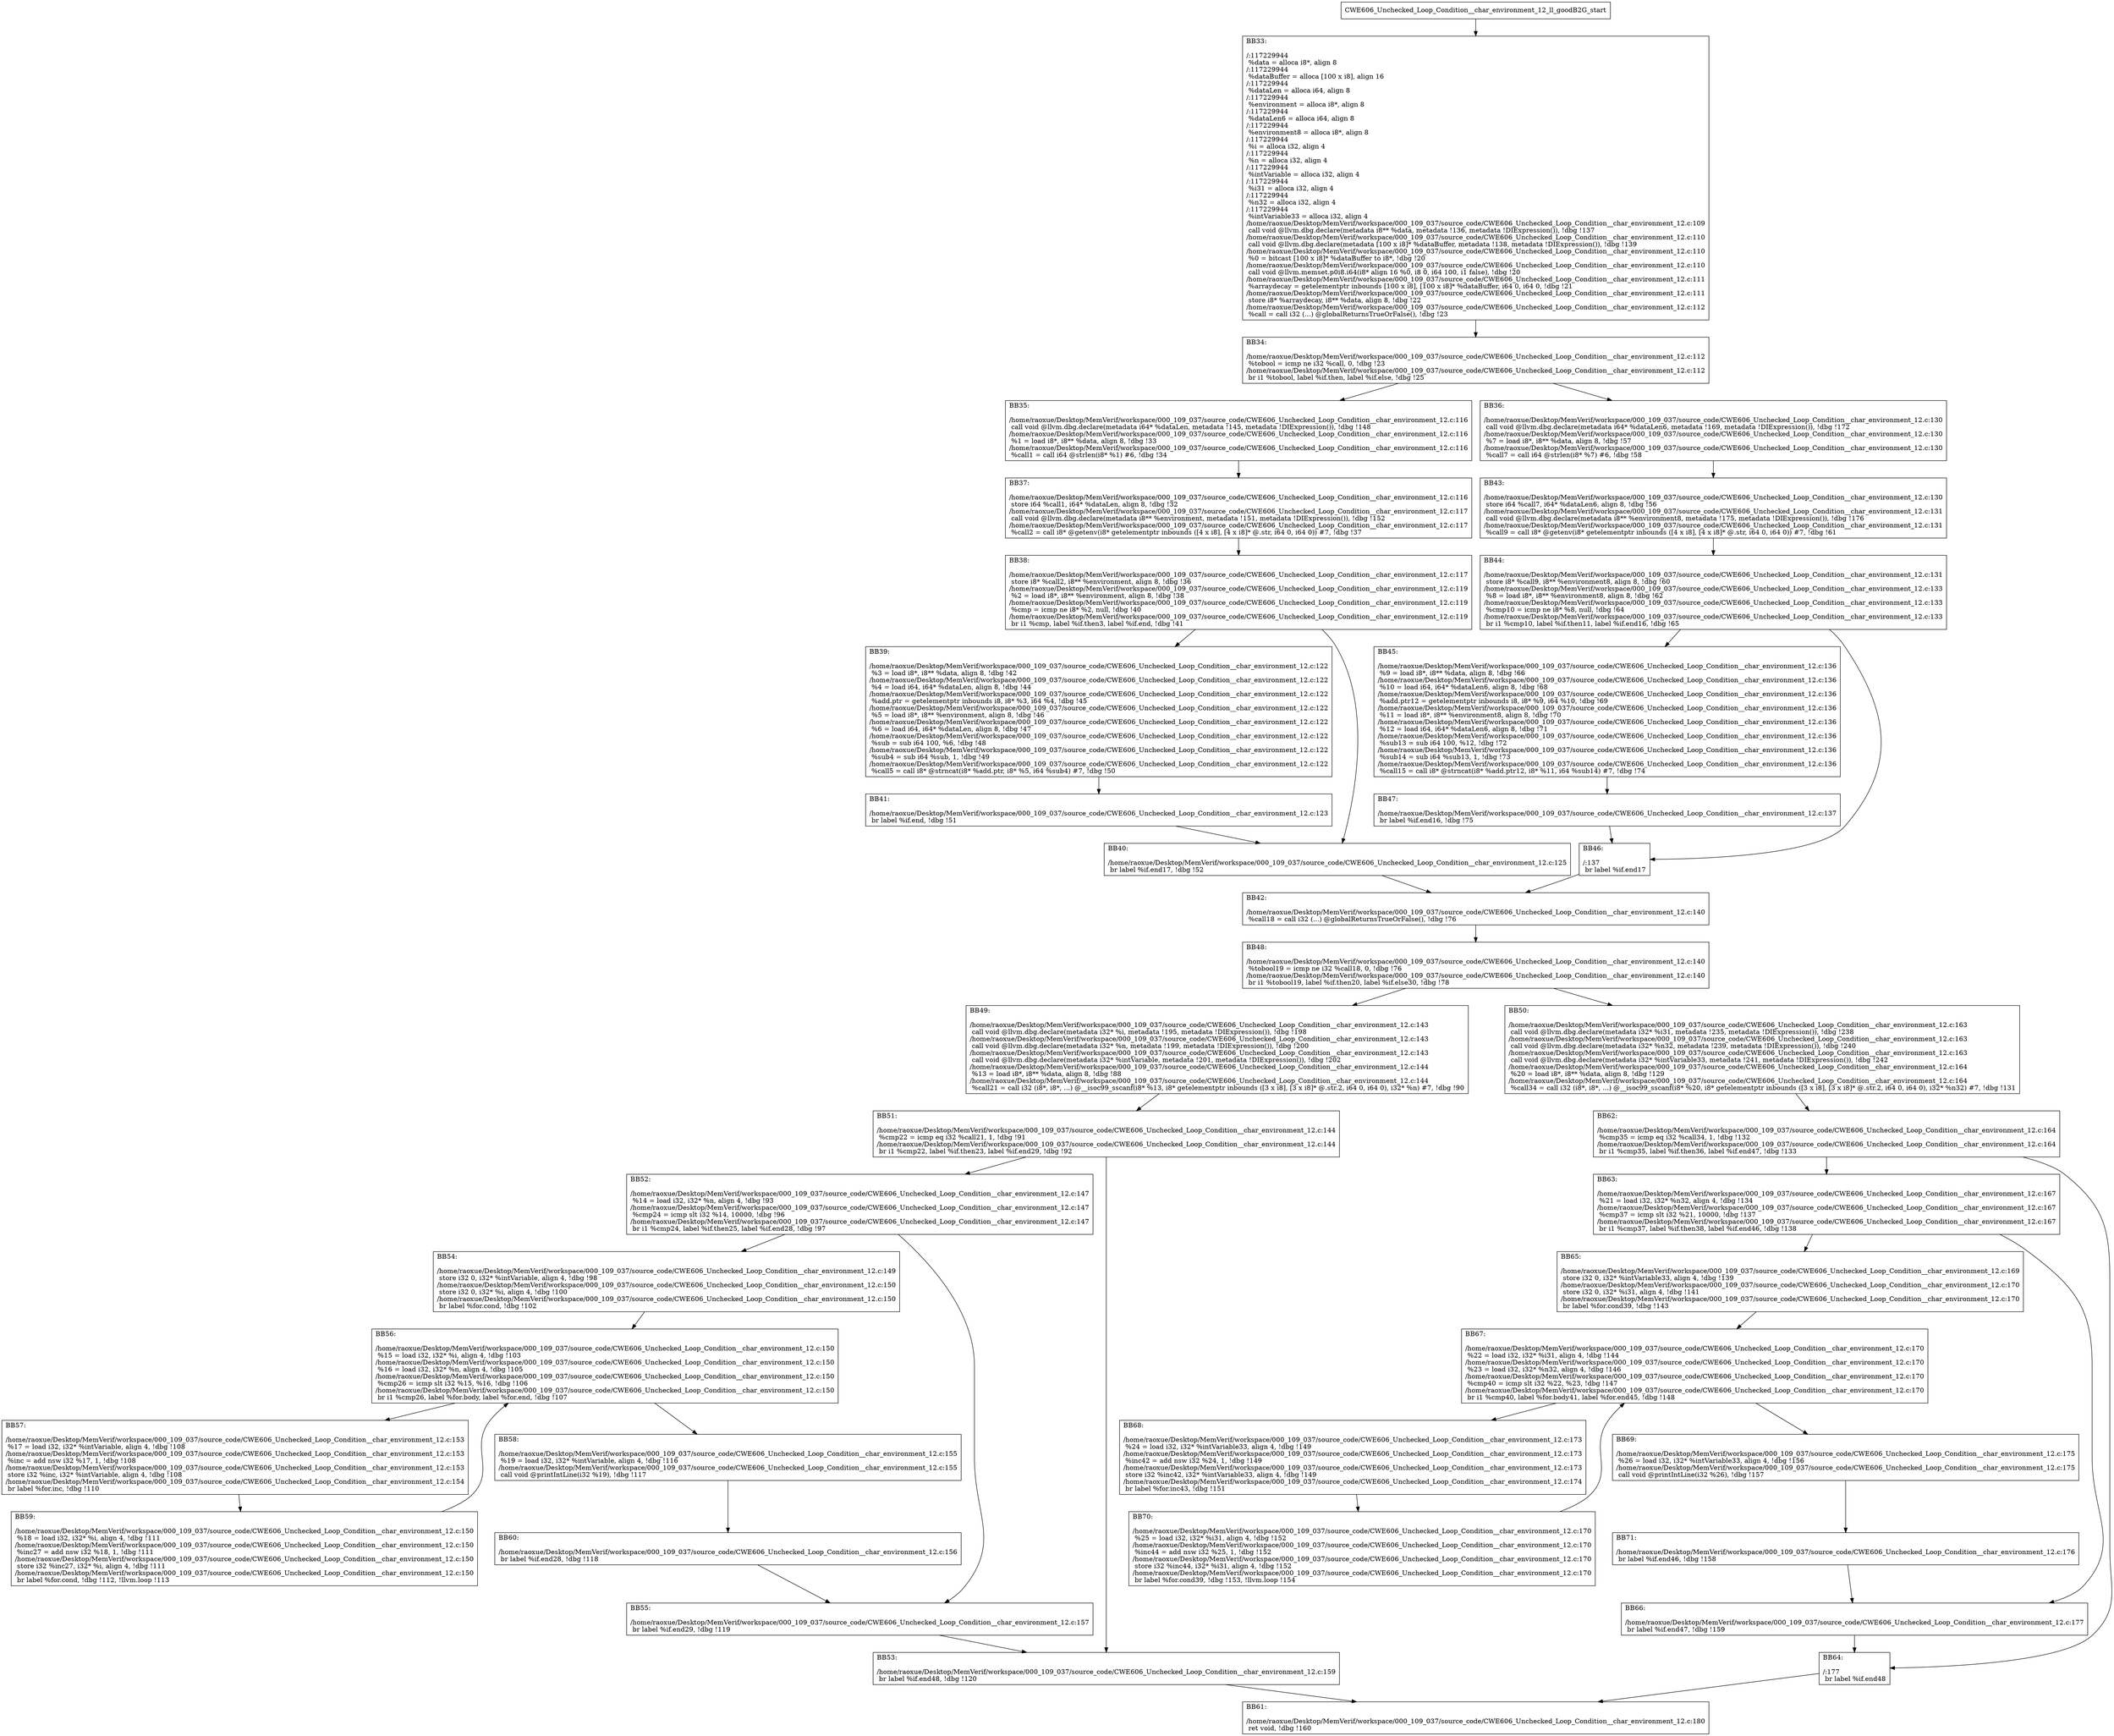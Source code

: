 digraph "CFG for'CWE606_Unchecked_Loop_Condition__char_environment_12_ll_goodB2G' function" {
	BBCWE606_Unchecked_Loop_Condition__char_environment_12_ll_goodB2G_start[shape=record,label="{CWE606_Unchecked_Loop_Condition__char_environment_12_ll_goodB2G_start}"];
	BBCWE606_Unchecked_Loop_Condition__char_environment_12_ll_goodB2G_start-> CWE606_Unchecked_Loop_Condition__char_environment_12_ll_goodB2GBB33;
	CWE606_Unchecked_Loop_Condition__char_environment_12_ll_goodB2GBB33 [shape=record, label="{BB33:\l\l/:117229944\l
  %data = alloca i8*, align 8\l
/:117229944\l
  %dataBuffer = alloca [100 x i8], align 16\l
/:117229944\l
  %dataLen = alloca i64, align 8\l
/:117229944\l
  %environment = alloca i8*, align 8\l
/:117229944\l
  %dataLen6 = alloca i64, align 8\l
/:117229944\l
  %environment8 = alloca i8*, align 8\l
/:117229944\l
  %i = alloca i32, align 4\l
/:117229944\l
  %n = alloca i32, align 4\l
/:117229944\l
  %intVariable = alloca i32, align 4\l
/:117229944\l
  %i31 = alloca i32, align 4\l
/:117229944\l
  %n32 = alloca i32, align 4\l
/:117229944\l
  %intVariable33 = alloca i32, align 4\l
/home/raoxue/Desktop/MemVerif/workspace/000_109_037/source_code/CWE606_Unchecked_Loop_Condition__char_environment_12.c:109\l
  call void @llvm.dbg.declare(metadata i8** %data, metadata !136, metadata !DIExpression()), !dbg !137\l
/home/raoxue/Desktop/MemVerif/workspace/000_109_037/source_code/CWE606_Unchecked_Loop_Condition__char_environment_12.c:110\l
  call void @llvm.dbg.declare(metadata [100 x i8]* %dataBuffer, metadata !138, metadata !DIExpression()), !dbg !139\l
/home/raoxue/Desktop/MemVerif/workspace/000_109_037/source_code/CWE606_Unchecked_Loop_Condition__char_environment_12.c:110\l
  %0 = bitcast [100 x i8]* %dataBuffer to i8*, !dbg !20\l
/home/raoxue/Desktop/MemVerif/workspace/000_109_037/source_code/CWE606_Unchecked_Loop_Condition__char_environment_12.c:110\l
  call void @llvm.memset.p0i8.i64(i8* align 16 %0, i8 0, i64 100, i1 false), !dbg !20\l
/home/raoxue/Desktop/MemVerif/workspace/000_109_037/source_code/CWE606_Unchecked_Loop_Condition__char_environment_12.c:111\l
  %arraydecay = getelementptr inbounds [100 x i8], [100 x i8]* %dataBuffer, i64 0, i64 0, !dbg !21\l
/home/raoxue/Desktop/MemVerif/workspace/000_109_037/source_code/CWE606_Unchecked_Loop_Condition__char_environment_12.c:111\l
  store i8* %arraydecay, i8** %data, align 8, !dbg !22\l
/home/raoxue/Desktop/MemVerif/workspace/000_109_037/source_code/CWE606_Unchecked_Loop_Condition__char_environment_12.c:112\l
  %call = call i32 (...) @globalReturnsTrueOrFalse(), !dbg !23\l
}"];
	CWE606_Unchecked_Loop_Condition__char_environment_12_ll_goodB2GBB33-> CWE606_Unchecked_Loop_Condition__char_environment_12_ll_goodB2GBB34;
	CWE606_Unchecked_Loop_Condition__char_environment_12_ll_goodB2GBB34 [shape=record, label="{BB34:\l\l/home/raoxue/Desktop/MemVerif/workspace/000_109_037/source_code/CWE606_Unchecked_Loop_Condition__char_environment_12.c:112\l
  %tobool = icmp ne i32 %call, 0, !dbg !23\l
/home/raoxue/Desktop/MemVerif/workspace/000_109_037/source_code/CWE606_Unchecked_Loop_Condition__char_environment_12.c:112\l
  br i1 %tobool, label %if.then, label %if.else, !dbg !25\l
}"];
	CWE606_Unchecked_Loop_Condition__char_environment_12_ll_goodB2GBB34-> CWE606_Unchecked_Loop_Condition__char_environment_12_ll_goodB2GBB35;
	CWE606_Unchecked_Loop_Condition__char_environment_12_ll_goodB2GBB34-> CWE606_Unchecked_Loop_Condition__char_environment_12_ll_goodB2GBB36;
	CWE606_Unchecked_Loop_Condition__char_environment_12_ll_goodB2GBB35 [shape=record, label="{BB35:\l\l/home/raoxue/Desktop/MemVerif/workspace/000_109_037/source_code/CWE606_Unchecked_Loop_Condition__char_environment_12.c:116\l
  call void @llvm.dbg.declare(metadata i64* %dataLen, metadata !145, metadata !DIExpression()), !dbg !148\l
/home/raoxue/Desktop/MemVerif/workspace/000_109_037/source_code/CWE606_Unchecked_Loop_Condition__char_environment_12.c:116\l
  %1 = load i8*, i8** %data, align 8, !dbg !33\l
/home/raoxue/Desktop/MemVerif/workspace/000_109_037/source_code/CWE606_Unchecked_Loop_Condition__char_environment_12.c:116\l
  %call1 = call i64 @strlen(i8* %1) #6, !dbg !34\l
}"];
	CWE606_Unchecked_Loop_Condition__char_environment_12_ll_goodB2GBB35-> CWE606_Unchecked_Loop_Condition__char_environment_12_ll_goodB2GBB37;
	CWE606_Unchecked_Loop_Condition__char_environment_12_ll_goodB2GBB37 [shape=record, label="{BB37:\l\l/home/raoxue/Desktop/MemVerif/workspace/000_109_037/source_code/CWE606_Unchecked_Loop_Condition__char_environment_12.c:116\l
  store i64 %call1, i64* %dataLen, align 8, !dbg !32\l
/home/raoxue/Desktop/MemVerif/workspace/000_109_037/source_code/CWE606_Unchecked_Loop_Condition__char_environment_12.c:117\l
  call void @llvm.dbg.declare(metadata i8** %environment, metadata !151, metadata !DIExpression()), !dbg !152\l
/home/raoxue/Desktop/MemVerif/workspace/000_109_037/source_code/CWE606_Unchecked_Loop_Condition__char_environment_12.c:117\l
  %call2 = call i8* @getenv(i8* getelementptr inbounds ([4 x i8], [4 x i8]* @.str, i64 0, i64 0)) #7, !dbg !37\l
}"];
	CWE606_Unchecked_Loop_Condition__char_environment_12_ll_goodB2GBB37-> CWE606_Unchecked_Loop_Condition__char_environment_12_ll_goodB2GBB38;
	CWE606_Unchecked_Loop_Condition__char_environment_12_ll_goodB2GBB38 [shape=record, label="{BB38:\l\l/home/raoxue/Desktop/MemVerif/workspace/000_109_037/source_code/CWE606_Unchecked_Loop_Condition__char_environment_12.c:117\l
  store i8* %call2, i8** %environment, align 8, !dbg !36\l
/home/raoxue/Desktop/MemVerif/workspace/000_109_037/source_code/CWE606_Unchecked_Loop_Condition__char_environment_12.c:119\l
  %2 = load i8*, i8** %environment, align 8, !dbg !38\l
/home/raoxue/Desktop/MemVerif/workspace/000_109_037/source_code/CWE606_Unchecked_Loop_Condition__char_environment_12.c:119\l
  %cmp = icmp ne i8* %2, null, !dbg !40\l
/home/raoxue/Desktop/MemVerif/workspace/000_109_037/source_code/CWE606_Unchecked_Loop_Condition__char_environment_12.c:119\l
  br i1 %cmp, label %if.then3, label %if.end, !dbg !41\l
}"];
	CWE606_Unchecked_Loop_Condition__char_environment_12_ll_goodB2GBB38-> CWE606_Unchecked_Loop_Condition__char_environment_12_ll_goodB2GBB39;
	CWE606_Unchecked_Loop_Condition__char_environment_12_ll_goodB2GBB38-> CWE606_Unchecked_Loop_Condition__char_environment_12_ll_goodB2GBB40;
	CWE606_Unchecked_Loop_Condition__char_environment_12_ll_goodB2GBB39 [shape=record, label="{BB39:\l\l/home/raoxue/Desktop/MemVerif/workspace/000_109_037/source_code/CWE606_Unchecked_Loop_Condition__char_environment_12.c:122\l
  %3 = load i8*, i8** %data, align 8, !dbg !42\l
/home/raoxue/Desktop/MemVerif/workspace/000_109_037/source_code/CWE606_Unchecked_Loop_Condition__char_environment_12.c:122\l
  %4 = load i64, i64* %dataLen, align 8, !dbg !44\l
/home/raoxue/Desktop/MemVerif/workspace/000_109_037/source_code/CWE606_Unchecked_Loop_Condition__char_environment_12.c:122\l
  %add.ptr = getelementptr inbounds i8, i8* %3, i64 %4, !dbg !45\l
/home/raoxue/Desktop/MemVerif/workspace/000_109_037/source_code/CWE606_Unchecked_Loop_Condition__char_environment_12.c:122\l
  %5 = load i8*, i8** %environment, align 8, !dbg !46\l
/home/raoxue/Desktop/MemVerif/workspace/000_109_037/source_code/CWE606_Unchecked_Loop_Condition__char_environment_12.c:122\l
  %6 = load i64, i64* %dataLen, align 8, !dbg !47\l
/home/raoxue/Desktop/MemVerif/workspace/000_109_037/source_code/CWE606_Unchecked_Loop_Condition__char_environment_12.c:122\l
  %sub = sub i64 100, %6, !dbg !48\l
/home/raoxue/Desktop/MemVerif/workspace/000_109_037/source_code/CWE606_Unchecked_Loop_Condition__char_environment_12.c:122\l
  %sub4 = sub i64 %sub, 1, !dbg !49\l
/home/raoxue/Desktop/MemVerif/workspace/000_109_037/source_code/CWE606_Unchecked_Loop_Condition__char_environment_12.c:122\l
  %call5 = call i8* @strncat(i8* %add.ptr, i8* %5, i64 %sub4) #7, !dbg !50\l
}"];
	CWE606_Unchecked_Loop_Condition__char_environment_12_ll_goodB2GBB39-> CWE606_Unchecked_Loop_Condition__char_environment_12_ll_goodB2GBB41;
	CWE606_Unchecked_Loop_Condition__char_environment_12_ll_goodB2GBB41 [shape=record, label="{BB41:\l\l/home/raoxue/Desktop/MemVerif/workspace/000_109_037/source_code/CWE606_Unchecked_Loop_Condition__char_environment_12.c:123\l
  br label %if.end, !dbg !51\l
}"];
	CWE606_Unchecked_Loop_Condition__char_environment_12_ll_goodB2GBB41-> CWE606_Unchecked_Loop_Condition__char_environment_12_ll_goodB2GBB40;
	CWE606_Unchecked_Loop_Condition__char_environment_12_ll_goodB2GBB40 [shape=record, label="{BB40:\l\l/home/raoxue/Desktop/MemVerif/workspace/000_109_037/source_code/CWE606_Unchecked_Loop_Condition__char_environment_12.c:125\l
  br label %if.end17, !dbg !52\l
}"];
	CWE606_Unchecked_Loop_Condition__char_environment_12_ll_goodB2GBB40-> CWE606_Unchecked_Loop_Condition__char_environment_12_ll_goodB2GBB42;
	CWE606_Unchecked_Loop_Condition__char_environment_12_ll_goodB2GBB36 [shape=record, label="{BB36:\l\l/home/raoxue/Desktop/MemVerif/workspace/000_109_037/source_code/CWE606_Unchecked_Loop_Condition__char_environment_12.c:130\l
  call void @llvm.dbg.declare(metadata i64* %dataLen6, metadata !169, metadata !DIExpression()), !dbg !172\l
/home/raoxue/Desktop/MemVerif/workspace/000_109_037/source_code/CWE606_Unchecked_Loop_Condition__char_environment_12.c:130\l
  %7 = load i8*, i8** %data, align 8, !dbg !57\l
/home/raoxue/Desktop/MemVerif/workspace/000_109_037/source_code/CWE606_Unchecked_Loop_Condition__char_environment_12.c:130\l
  %call7 = call i64 @strlen(i8* %7) #6, !dbg !58\l
}"];
	CWE606_Unchecked_Loop_Condition__char_environment_12_ll_goodB2GBB36-> CWE606_Unchecked_Loop_Condition__char_environment_12_ll_goodB2GBB43;
	CWE606_Unchecked_Loop_Condition__char_environment_12_ll_goodB2GBB43 [shape=record, label="{BB43:\l\l/home/raoxue/Desktop/MemVerif/workspace/000_109_037/source_code/CWE606_Unchecked_Loop_Condition__char_environment_12.c:130\l
  store i64 %call7, i64* %dataLen6, align 8, !dbg !56\l
/home/raoxue/Desktop/MemVerif/workspace/000_109_037/source_code/CWE606_Unchecked_Loop_Condition__char_environment_12.c:131\l
  call void @llvm.dbg.declare(metadata i8** %environment8, metadata !175, metadata !DIExpression()), !dbg !176\l
/home/raoxue/Desktop/MemVerif/workspace/000_109_037/source_code/CWE606_Unchecked_Loop_Condition__char_environment_12.c:131\l
  %call9 = call i8* @getenv(i8* getelementptr inbounds ([4 x i8], [4 x i8]* @.str, i64 0, i64 0)) #7, !dbg !61\l
}"];
	CWE606_Unchecked_Loop_Condition__char_environment_12_ll_goodB2GBB43-> CWE606_Unchecked_Loop_Condition__char_environment_12_ll_goodB2GBB44;
	CWE606_Unchecked_Loop_Condition__char_environment_12_ll_goodB2GBB44 [shape=record, label="{BB44:\l\l/home/raoxue/Desktop/MemVerif/workspace/000_109_037/source_code/CWE606_Unchecked_Loop_Condition__char_environment_12.c:131\l
  store i8* %call9, i8** %environment8, align 8, !dbg !60\l
/home/raoxue/Desktop/MemVerif/workspace/000_109_037/source_code/CWE606_Unchecked_Loop_Condition__char_environment_12.c:133\l
  %8 = load i8*, i8** %environment8, align 8, !dbg !62\l
/home/raoxue/Desktop/MemVerif/workspace/000_109_037/source_code/CWE606_Unchecked_Loop_Condition__char_environment_12.c:133\l
  %cmp10 = icmp ne i8* %8, null, !dbg !64\l
/home/raoxue/Desktop/MemVerif/workspace/000_109_037/source_code/CWE606_Unchecked_Loop_Condition__char_environment_12.c:133\l
  br i1 %cmp10, label %if.then11, label %if.end16, !dbg !65\l
}"];
	CWE606_Unchecked_Loop_Condition__char_environment_12_ll_goodB2GBB44-> CWE606_Unchecked_Loop_Condition__char_environment_12_ll_goodB2GBB45;
	CWE606_Unchecked_Loop_Condition__char_environment_12_ll_goodB2GBB44-> CWE606_Unchecked_Loop_Condition__char_environment_12_ll_goodB2GBB46;
	CWE606_Unchecked_Loop_Condition__char_environment_12_ll_goodB2GBB45 [shape=record, label="{BB45:\l\l/home/raoxue/Desktop/MemVerif/workspace/000_109_037/source_code/CWE606_Unchecked_Loop_Condition__char_environment_12.c:136\l
  %9 = load i8*, i8** %data, align 8, !dbg !66\l
/home/raoxue/Desktop/MemVerif/workspace/000_109_037/source_code/CWE606_Unchecked_Loop_Condition__char_environment_12.c:136\l
  %10 = load i64, i64* %dataLen6, align 8, !dbg !68\l
/home/raoxue/Desktop/MemVerif/workspace/000_109_037/source_code/CWE606_Unchecked_Loop_Condition__char_environment_12.c:136\l
  %add.ptr12 = getelementptr inbounds i8, i8* %9, i64 %10, !dbg !69\l
/home/raoxue/Desktop/MemVerif/workspace/000_109_037/source_code/CWE606_Unchecked_Loop_Condition__char_environment_12.c:136\l
  %11 = load i8*, i8** %environment8, align 8, !dbg !70\l
/home/raoxue/Desktop/MemVerif/workspace/000_109_037/source_code/CWE606_Unchecked_Loop_Condition__char_environment_12.c:136\l
  %12 = load i64, i64* %dataLen6, align 8, !dbg !71\l
/home/raoxue/Desktop/MemVerif/workspace/000_109_037/source_code/CWE606_Unchecked_Loop_Condition__char_environment_12.c:136\l
  %sub13 = sub i64 100, %12, !dbg !72\l
/home/raoxue/Desktop/MemVerif/workspace/000_109_037/source_code/CWE606_Unchecked_Loop_Condition__char_environment_12.c:136\l
  %sub14 = sub i64 %sub13, 1, !dbg !73\l
/home/raoxue/Desktop/MemVerif/workspace/000_109_037/source_code/CWE606_Unchecked_Loop_Condition__char_environment_12.c:136\l
  %call15 = call i8* @strncat(i8* %add.ptr12, i8* %11, i64 %sub14) #7, !dbg !74\l
}"];
	CWE606_Unchecked_Loop_Condition__char_environment_12_ll_goodB2GBB45-> CWE606_Unchecked_Loop_Condition__char_environment_12_ll_goodB2GBB47;
	CWE606_Unchecked_Loop_Condition__char_environment_12_ll_goodB2GBB47 [shape=record, label="{BB47:\l\l/home/raoxue/Desktop/MemVerif/workspace/000_109_037/source_code/CWE606_Unchecked_Loop_Condition__char_environment_12.c:137\l
  br label %if.end16, !dbg !75\l
}"];
	CWE606_Unchecked_Loop_Condition__char_environment_12_ll_goodB2GBB47-> CWE606_Unchecked_Loop_Condition__char_environment_12_ll_goodB2GBB46;
	CWE606_Unchecked_Loop_Condition__char_environment_12_ll_goodB2GBB46 [shape=record, label="{BB46:\l\l/:137\l
  br label %if.end17\l
}"];
	CWE606_Unchecked_Loop_Condition__char_environment_12_ll_goodB2GBB46-> CWE606_Unchecked_Loop_Condition__char_environment_12_ll_goodB2GBB42;
	CWE606_Unchecked_Loop_Condition__char_environment_12_ll_goodB2GBB42 [shape=record, label="{BB42:\l\l/home/raoxue/Desktop/MemVerif/workspace/000_109_037/source_code/CWE606_Unchecked_Loop_Condition__char_environment_12.c:140\l
  %call18 = call i32 (...) @globalReturnsTrueOrFalse(), !dbg !76\l
}"];
	CWE606_Unchecked_Loop_Condition__char_environment_12_ll_goodB2GBB42-> CWE606_Unchecked_Loop_Condition__char_environment_12_ll_goodB2GBB48;
	CWE606_Unchecked_Loop_Condition__char_environment_12_ll_goodB2GBB48 [shape=record, label="{BB48:\l\l/home/raoxue/Desktop/MemVerif/workspace/000_109_037/source_code/CWE606_Unchecked_Loop_Condition__char_environment_12.c:140\l
  %tobool19 = icmp ne i32 %call18, 0, !dbg !76\l
/home/raoxue/Desktop/MemVerif/workspace/000_109_037/source_code/CWE606_Unchecked_Loop_Condition__char_environment_12.c:140\l
  br i1 %tobool19, label %if.then20, label %if.else30, !dbg !78\l
}"];
	CWE606_Unchecked_Loop_Condition__char_environment_12_ll_goodB2GBB48-> CWE606_Unchecked_Loop_Condition__char_environment_12_ll_goodB2GBB49;
	CWE606_Unchecked_Loop_Condition__char_environment_12_ll_goodB2GBB48-> CWE606_Unchecked_Loop_Condition__char_environment_12_ll_goodB2GBB50;
	CWE606_Unchecked_Loop_Condition__char_environment_12_ll_goodB2GBB49 [shape=record, label="{BB49:\l\l/home/raoxue/Desktop/MemVerif/workspace/000_109_037/source_code/CWE606_Unchecked_Loop_Condition__char_environment_12.c:143\l
  call void @llvm.dbg.declare(metadata i32* %i, metadata !195, metadata !DIExpression()), !dbg !198\l
/home/raoxue/Desktop/MemVerif/workspace/000_109_037/source_code/CWE606_Unchecked_Loop_Condition__char_environment_12.c:143\l
  call void @llvm.dbg.declare(metadata i32* %n, metadata !199, metadata !DIExpression()), !dbg !200\l
/home/raoxue/Desktop/MemVerif/workspace/000_109_037/source_code/CWE606_Unchecked_Loop_Condition__char_environment_12.c:143\l
  call void @llvm.dbg.declare(metadata i32* %intVariable, metadata !201, metadata !DIExpression()), !dbg !202\l
/home/raoxue/Desktop/MemVerif/workspace/000_109_037/source_code/CWE606_Unchecked_Loop_Condition__char_environment_12.c:144\l
  %13 = load i8*, i8** %data, align 8, !dbg !88\l
/home/raoxue/Desktop/MemVerif/workspace/000_109_037/source_code/CWE606_Unchecked_Loop_Condition__char_environment_12.c:144\l
  %call21 = call i32 (i8*, i8*, ...) @__isoc99_sscanf(i8* %13, i8* getelementptr inbounds ([3 x i8], [3 x i8]* @.str.2, i64 0, i64 0), i32* %n) #7, !dbg !90\l
}"];
	CWE606_Unchecked_Loop_Condition__char_environment_12_ll_goodB2GBB49-> CWE606_Unchecked_Loop_Condition__char_environment_12_ll_goodB2GBB51;
	CWE606_Unchecked_Loop_Condition__char_environment_12_ll_goodB2GBB51 [shape=record, label="{BB51:\l\l/home/raoxue/Desktop/MemVerif/workspace/000_109_037/source_code/CWE606_Unchecked_Loop_Condition__char_environment_12.c:144\l
  %cmp22 = icmp eq i32 %call21, 1, !dbg !91\l
/home/raoxue/Desktop/MemVerif/workspace/000_109_037/source_code/CWE606_Unchecked_Loop_Condition__char_environment_12.c:144\l
  br i1 %cmp22, label %if.then23, label %if.end29, !dbg !92\l
}"];
	CWE606_Unchecked_Loop_Condition__char_environment_12_ll_goodB2GBB51-> CWE606_Unchecked_Loop_Condition__char_environment_12_ll_goodB2GBB52;
	CWE606_Unchecked_Loop_Condition__char_environment_12_ll_goodB2GBB51-> CWE606_Unchecked_Loop_Condition__char_environment_12_ll_goodB2GBB53;
	CWE606_Unchecked_Loop_Condition__char_environment_12_ll_goodB2GBB52 [shape=record, label="{BB52:\l\l/home/raoxue/Desktop/MemVerif/workspace/000_109_037/source_code/CWE606_Unchecked_Loop_Condition__char_environment_12.c:147\l
  %14 = load i32, i32* %n, align 4, !dbg !93\l
/home/raoxue/Desktop/MemVerif/workspace/000_109_037/source_code/CWE606_Unchecked_Loop_Condition__char_environment_12.c:147\l
  %cmp24 = icmp slt i32 %14, 10000, !dbg !96\l
/home/raoxue/Desktop/MemVerif/workspace/000_109_037/source_code/CWE606_Unchecked_Loop_Condition__char_environment_12.c:147\l
  br i1 %cmp24, label %if.then25, label %if.end28, !dbg !97\l
}"];
	CWE606_Unchecked_Loop_Condition__char_environment_12_ll_goodB2GBB52-> CWE606_Unchecked_Loop_Condition__char_environment_12_ll_goodB2GBB54;
	CWE606_Unchecked_Loop_Condition__char_environment_12_ll_goodB2GBB52-> CWE606_Unchecked_Loop_Condition__char_environment_12_ll_goodB2GBB55;
	CWE606_Unchecked_Loop_Condition__char_environment_12_ll_goodB2GBB54 [shape=record, label="{BB54:\l\l/home/raoxue/Desktop/MemVerif/workspace/000_109_037/source_code/CWE606_Unchecked_Loop_Condition__char_environment_12.c:149\l
  store i32 0, i32* %intVariable, align 4, !dbg !98\l
/home/raoxue/Desktop/MemVerif/workspace/000_109_037/source_code/CWE606_Unchecked_Loop_Condition__char_environment_12.c:150\l
  store i32 0, i32* %i, align 4, !dbg !100\l
/home/raoxue/Desktop/MemVerif/workspace/000_109_037/source_code/CWE606_Unchecked_Loop_Condition__char_environment_12.c:150\l
  br label %for.cond, !dbg !102\l
}"];
	CWE606_Unchecked_Loop_Condition__char_environment_12_ll_goodB2GBB54-> CWE606_Unchecked_Loop_Condition__char_environment_12_ll_goodB2GBB56;
	CWE606_Unchecked_Loop_Condition__char_environment_12_ll_goodB2GBB56 [shape=record, label="{BB56:\l\l/home/raoxue/Desktop/MemVerif/workspace/000_109_037/source_code/CWE606_Unchecked_Loop_Condition__char_environment_12.c:150\l
  %15 = load i32, i32* %i, align 4, !dbg !103\l
/home/raoxue/Desktop/MemVerif/workspace/000_109_037/source_code/CWE606_Unchecked_Loop_Condition__char_environment_12.c:150\l
  %16 = load i32, i32* %n, align 4, !dbg !105\l
/home/raoxue/Desktop/MemVerif/workspace/000_109_037/source_code/CWE606_Unchecked_Loop_Condition__char_environment_12.c:150\l
  %cmp26 = icmp slt i32 %15, %16, !dbg !106\l
/home/raoxue/Desktop/MemVerif/workspace/000_109_037/source_code/CWE606_Unchecked_Loop_Condition__char_environment_12.c:150\l
  br i1 %cmp26, label %for.body, label %for.end, !dbg !107\l
}"];
	CWE606_Unchecked_Loop_Condition__char_environment_12_ll_goodB2GBB56-> CWE606_Unchecked_Loop_Condition__char_environment_12_ll_goodB2GBB57;
	CWE606_Unchecked_Loop_Condition__char_environment_12_ll_goodB2GBB56-> CWE606_Unchecked_Loop_Condition__char_environment_12_ll_goodB2GBB58;
	CWE606_Unchecked_Loop_Condition__char_environment_12_ll_goodB2GBB57 [shape=record, label="{BB57:\l\l/home/raoxue/Desktop/MemVerif/workspace/000_109_037/source_code/CWE606_Unchecked_Loop_Condition__char_environment_12.c:153\l
  %17 = load i32, i32* %intVariable, align 4, !dbg !108\l
/home/raoxue/Desktop/MemVerif/workspace/000_109_037/source_code/CWE606_Unchecked_Loop_Condition__char_environment_12.c:153\l
  %inc = add nsw i32 %17, 1, !dbg !108\l
/home/raoxue/Desktop/MemVerif/workspace/000_109_037/source_code/CWE606_Unchecked_Loop_Condition__char_environment_12.c:153\l
  store i32 %inc, i32* %intVariable, align 4, !dbg !108\l
/home/raoxue/Desktop/MemVerif/workspace/000_109_037/source_code/CWE606_Unchecked_Loop_Condition__char_environment_12.c:154\l
  br label %for.inc, !dbg !110\l
}"];
	CWE606_Unchecked_Loop_Condition__char_environment_12_ll_goodB2GBB57-> CWE606_Unchecked_Loop_Condition__char_environment_12_ll_goodB2GBB59;
	CWE606_Unchecked_Loop_Condition__char_environment_12_ll_goodB2GBB59 [shape=record, label="{BB59:\l\l/home/raoxue/Desktop/MemVerif/workspace/000_109_037/source_code/CWE606_Unchecked_Loop_Condition__char_environment_12.c:150\l
  %18 = load i32, i32* %i, align 4, !dbg !111\l
/home/raoxue/Desktop/MemVerif/workspace/000_109_037/source_code/CWE606_Unchecked_Loop_Condition__char_environment_12.c:150\l
  %inc27 = add nsw i32 %18, 1, !dbg !111\l
/home/raoxue/Desktop/MemVerif/workspace/000_109_037/source_code/CWE606_Unchecked_Loop_Condition__char_environment_12.c:150\l
  store i32 %inc27, i32* %i, align 4, !dbg !111\l
/home/raoxue/Desktop/MemVerif/workspace/000_109_037/source_code/CWE606_Unchecked_Loop_Condition__char_environment_12.c:150\l
  br label %for.cond, !dbg !112, !llvm.loop !113\l
}"];
	CWE606_Unchecked_Loop_Condition__char_environment_12_ll_goodB2GBB59-> CWE606_Unchecked_Loop_Condition__char_environment_12_ll_goodB2GBB56;
	CWE606_Unchecked_Loop_Condition__char_environment_12_ll_goodB2GBB58 [shape=record, label="{BB58:\l\l/home/raoxue/Desktop/MemVerif/workspace/000_109_037/source_code/CWE606_Unchecked_Loop_Condition__char_environment_12.c:155\l
  %19 = load i32, i32* %intVariable, align 4, !dbg !116\l
/home/raoxue/Desktop/MemVerif/workspace/000_109_037/source_code/CWE606_Unchecked_Loop_Condition__char_environment_12.c:155\l
  call void @printIntLine(i32 %19), !dbg !117\l
}"];
	CWE606_Unchecked_Loop_Condition__char_environment_12_ll_goodB2GBB58-> CWE606_Unchecked_Loop_Condition__char_environment_12_ll_goodB2GBB60;
	CWE606_Unchecked_Loop_Condition__char_environment_12_ll_goodB2GBB60 [shape=record, label="{BB60:\l\l/home/raoxue/Desktop/MemVerif/workspace/000_109_037/source_code/CWE606_Unchecked_Loop_Condition__char_environment_12.c:156\l
  br label %if.end28, !dbg !118\l
}"];
	CWE606_Unchecked_Loop_Condition__char_environment_12_ll_goodB2GBB60-> CWE606_Unchecked_Loop_Condition__char_environment_12_ll_goodB2GBB55;
	CWE606_Unchecked_Loop_Condition__char_environment_12_ll_goodB2GBB55 [shape=record, label="{BB55:\l\l/home/raoxue/Desktop/MemVerif/workspace/000_109_037/source_code/CWE606_Unchecked_Loop_Condition__char_environment_12.c:157\l
  br label %if.end29, !dbg !119\l
}"];
	CWE606_Unchecked_Loop_Condition__char_environment_12_ll_goodB2GBB55-> CWE606_Unchecked_Loop_Condition__char_environment_12_ll_goodB2GBB53;
	CWE606_Unchecked_Loop_Condition__char_environment_12_ll_goodB2GBB53 [shape=record, label="{BB53:\l\l/home/raoxue/Desktop/MemVerif/workspace/000_109_037/source_code/CWE606_Unchecked_Loop_Condition__char_environment_12.c:159\l
  br label %if.end48, !dbg !120\l
}"];
	CWE606_Unchecked_Loop_Condition__char_environment_12_ll_goodB2GBB53-> CWE606_Unchecked_Loop_Condition__char_environment_12_ll_goodB2GBB61;
	CWE606_Unchecked_Loop_Condition__char_environment_12_ll_goodB2GBB50 [shape=record, label="{BB50:\l\l/home/raoxue/Desktop/MemVerif/workspace/000_109_037/source_code/CWE606_Unchecked_Loop_Condition__char_environment_12.c:163\l
  call void @llvm.dbg.declare(metadata i32* %i31, metadata !235, metadata !DIExpression()), !dbg !238\l
/home/raoxue/Desktop/MemVerif/workspace/000_109_037/source_code/CWE606_Unchecked_Loop_Condition__char_environment_12.c:163\l
  call void @llvm.dbg.declare(metadata i32* %n32, metadata !239, metadata !DIExpression()), !dbg !240\l
/home/raoxue/Desktop/MemVerif/workspace/000_109_037/source_code/CWE606_Unchecked_Loop_Condition__char_environment_12.c:163\l
  call void @llvm.dbg.declare(metadata i32* %intVariable33, metadata !241, metadata !DIExpression()), !dbg !242\l
/home/raoxue/Desktop/MemVerif/workspace/000_109_037/source_code/CWE606_Unchecked_Loop_Condition__char_environment_12.c:164\l
  %20 = load i8*, i8** %data, align 8, !dbg !129\l
/home/raoxue/Desktop/MemVerif/workspace/000_109_037/source_code/CWE606_Unchecked_Loop_Condition__char_environment_12.c:164\l
  %call34 = call i32 (i8*, i8*, ...) @__isoc99_sscanf(i8* %20, i8* getelementptr inbounds ([3 x i8], [3 x i8]* @.str.2, i64 0, i64 0), i32* %n32) #7, !dbg !131\l
}"];
	CWE606_Unchecked_Loop_Condition__char_environment_12_ll_goodB2GBB50-> CWE606_Unchecked_Loop_Condition__char_environment_12_ll_goodB2GBB62;
	CWE606_Unchecked_Loop_Condition__char_environment_12_ll_goodB2GBB62 [shape=record, label="{BB62:\l\l/home/raoxue/Desktop/MemVerif/workspace/000_109_037/source_code/CWE606_Unchecked_Loop_Condition__char_environment_12.c:164\l
  %cmp35 = icmp eq i32 %call34, 1, !dbg !132\l
/home/raoxue/Desktop/MemVerif/workspace/000_109_037/source_code/CWE606_Unchecked_Loop_Condition__char_environment_12.c:164\l
  br i1 %cmp35, label %if.then36, label %if.end47, !dbg !133\l
}"];
	CWE606_Unchecked_Loop_Condition__char_environment_12_ll_goodB2GBB62-> CWE606_Unchecked_Loop_Condition__char_environment_12_ll_goodB2GBB63;
	CWE606_Unchecked_Loop_Condition__char_environment_12_ll_goodB2GBB62-> CWE606_Unchecked_Loop_Condition__char_environment_12_ll_goodB2GBB64;
	CWE606_Unchecked_Loop_Condition__char_environment_12_ll_goodB2GBB63 [shape=record, label="{BB63:\l\l/home/raoxue/Desktop/MemVerif/workspace/000_109_037/source_code/CWE606_Unchecked_Loop_Condition__char_environment_12.c:167\l
  %21 = load i32, i32* %n32, align 4, !dbg !134\l
/home/raoxue/Desktop/MemVerif/workspace/000_109_037/source_code/CWE606_Unchecked_Loop_Condition__char_environment_12.c:167\l
  %cmp37 = icmp slt i32 %21, 10000, !dbg !137\l
/home/raoxue/Desktop/MemVerif/workspace/000_109_037/source_code/CWE606_Unchecked_Loop_Condition__char_environment_12.c:167\l
  br i1 %cmp37, label %if.then38, label %if.end46, !dbg !138\l
}"];
	CWE606_Unchecked_Loop_Condition__char_environment_12_ll_goodB2GBB63-> CWE606_Unchecked_Loop_Condition__char_environment_12_ll_goodB2GBB65;
	CWE606_Unchecked_Loop_Condition__char_environment_12_ll_goodB2GBB63-> CWE606_Unchecked_Loop_Condition__char_environment_12_ll_goodB2GBB66;
	CWE606_Unchecked_Loop_Condition__char_environment_12_ll_goodB2GBB65 [shape=record, label="{BB65:\l\l/home/raoxue/Desktop/MemVerif/workspace/000_109_037/source_code/CWE606_Unchecked_Loop_Condition__char_environment_12.c:169\l
  store i32 0, i32* %intVariable33, align 4, !dbg !139\l
/home/raoxue/Desktop/MemVerif/workspace/000_109_037/source_code/CWE606_Unchecked_Loop_Condition__char_environment_12.c:170\l
  store i32 0, i32* %i31, align 4, !dbg !141\l
/home/raoxue/Desktop/MemVerif/workspace/000_109_037/source_code/CWE606_Unchecked_Loop_Condition__char_environment_12.c:170\l
  br label %for.cond39, !dbg !143\l
}"];
	CWE606_Unchecked_Loop_Condition__char_environment_12_ll_goodB2GBB65-> CWE606_Unchecked_Loop_Condition__char_environment_12_ll_goodB2GBB67;
	CWE606_Unchecked_Loop_Condition__char_environment_12_ll_goodB2GBB67 [shape=record, label="{BB67:\l\l/home/raoxue/Desktop/MemVerif/workspace/000_109_037/source_code/CWE606_Unchecked_Loop_Condition__char_environment_12.c:170\l
  %22 = load i32, i32* %i31, align 4, !dbg !144\l
/home/raoxue/Desktop/MemVerif/workspace/000_109_037/source_code/CWE606_Unchecked_Loop_Condition__char_environment_12.c:170\l
  %23 = load i32, i32* %n32, align 4, !dbg !146\l
/home/raoxue/Desktop/MemVerif/workspace/000_109_037/source_code/CWE606_Unchecked_Loop_Condition__char_environment_12.c:170\l
  %cmp40 = icmp slt i32 %22, %23, !dbg !147\l
/home/raoxue/Desktop/MemVerif/workspace/000_109_037/source_code/CWE606_Unchecked_Loop_Condition__char_environment_12.c:170\l
  br i1 %cmp40, label %for.body41, label %for.end45, !dbg !148\l
}"];
	CWE606_Unchecked_Loop_Condition__char_environment_12_ll_goodB2GBB67-> CWE606_Unchecked_Loop_Condition__char_environment_12_ll_goodB2GBB68;
	CWE606_Unchecked_Loop_Condition__char_environment_12_ll_goodB2GBB67-> CWE606_Unchecked_Loop_Condition__char_environment_12_ll_goodB2GBB69;
	CWE606_Unchecked_Loop_Condition__char_environment_12_ll_goodB2GBB68 [shape=record, label="{BB68:\l\l/home/raoxue/Desktop/MemVerif/workspace/000_109_037/source_code/CWE606_Unchecked_Loop_Condition__char_environment_12.c:173\l
  %24 = load i32, i32* %intVariable33, align 4, !dbg !149\l
/home/raoxue/Desktop/MemVerif/workspace/000_109_037/source_code/CWE606_Unchecked_Loop_Condition__char_environment_12.c:173\l
  %inc42 = add nsw i32 %24, 1, !dbg !149\l
/home/raoxue/Desktop/MemVerif/workspace/000_109_037/source_code/CWE606_Unchecked_Loop_Condition__char_environment_12.c:173\l
  store i32 %inc42, i32* %intVariable33, align 4, !dbg !149\l
/home/raoxue/Desktop/MemVerif/workspace/000_109_037/source_code/CWE606_Unchecked_Loop_Condition__char_environment_12.c:174\l
  br label %for.inc43, !dbg !151\l
}"];
	CWE606_Unchecked_Loop_Condition__char_environment_12_ll_goodB2GBB68-> CWE606_Unchecked_Loop_Condition__char_environment_12_ll_goodB2GBB70;
	CWE606_Unchecked_Loop_Condition__char_environment_12_ll_goodB2GBB70 [shape=record, label="{BB70:\l\l/home/raoxue/Desktop/MemVerif/workspace/000_109_037/source_code/CWE606_Unchecked_Loop_Condition__char_environment_12.c:170\l
  %25 = load i32, i32* %i31, align 4, !dbg !152\l
/home/raoxue/Desktop/MemVerif/workspace/000_109_037/source_code/CWE606_Unchecked_Loop_Condition__char_environment_12.c:170\l
  %inc44 = add nsw i32 %25, 1, !dbg !152\l
/home/raoxue/Desktop/MemVerif/workspace/000_109_037/source_code/CWE606_Unchecked_Loop_Condition__char_environment_12.c:170\l
  store i32 %inc44, i32* %i31, align 4, !dbg !152\l
/home/raoxue/Desktop/MemVerif/workspace/000_109_037/source_code/CWE606_Unchecked_Loop_Condition__char_environment_12.c:170\l
  br label %for.cond39, !dbg !153, !llvm.loop !154\l
}"];
	CWE606_Unchecked_Loop_Condition__char_environment_12_ll_goodB2GBB70-> CWE606_Unchecked_Loop_Condition__char_environment_12_ll_goodB2GBB67;
	CWE606_Unchecked_Loop_Condition__char_environment_12_ll_goodB2GBB69 [shape=record, label="{BB69:\l\l/home/raoxue/Desktop/MemVerif/workspace/000_109_037/source_code/CWE606_Unchecked_Loop_Condition__char_environment_12.c:175\l
  %26 = load i32, i32* %intVariable33, align 4, !dbg !156\l
/home/raoxue/Desktop/MemVerif/workspace/000_109_037/source_code/CWE606_Unchecked_Loop_Condition__char_environment_12.c:175\l
  call void @printIntLine(i32 %26), !dbg !157\l
}"];
	CWE606_Unchecked_Loop_Condition__char_environment_12_ll_goodB2GBB69-> CWE606_Unchecked_Loop_Condition__char_environment_12_ll_goodB2GBB71;
	CWE606_Unchecked_Loop_Condition__char_environment_12_ll_goodB2GBB71 [shape=record, label="{BB71:\l\l/home/raoxue/Desktop/MemVerif/workspace/000_109_037/source_code/CWE606_Unchecked_Loop_Condition__char_environment_12.c:176\l
  br label %if.end46, !dbg !158\l
}"];
	CWE606_Unchecked_Loop_Condition__char_environment_12_ll_goodB2GBB71-> CWE606_Unchecked_Loop_Condition__char_environment_12_ll_goodB2GBB66;
	CWE606_Unchecked_Loop_Condition__char_environment_12_ll_goodB2GBB66 [shape=record, label="{BB66:\l\l/home/raoxue/Desktop/MemVerif/workspace/000_109_037/source_code/CWE606_Unchecked_Loop_Condition__char_environment_12.c:177\l
  br label %if.end47, !dbg !159\l
}"];
	CWE606_Unchecked_Loop_Condition__char_environment_12_ll_goodB2GBB66-> CWE606_Unchecked_Loop_Condition__char_environment_12_ll_goodB2GBB64;
	CWE606_Unchecked_Loop_Condition__char_environment_12_ll_goodB2GBB64 [shape=record, label="{BB64:\l\l/:177\l
  br label %if.end48\l
}"];
	CWE606_Unchecked_Loop_Condition__char_environment_12_ll_goodB2GBB64-> CWE606_Unchecked_Loop_Condition__char_environment_12_ll_goodB2GBB61;
	CWE606_Unchecked_Loop_Condition__char_environment_12_ll_goodB2GBB61 [shape=record, label="{BB61:\l\l/home/raoxue/Desktop/MemVerif/workspace/000_109_037/source_code/CWE606_Unchecked_Loop_Condition__char_environment_12.c:180\l
  ret void, !dbg !160\l
}"];
}
